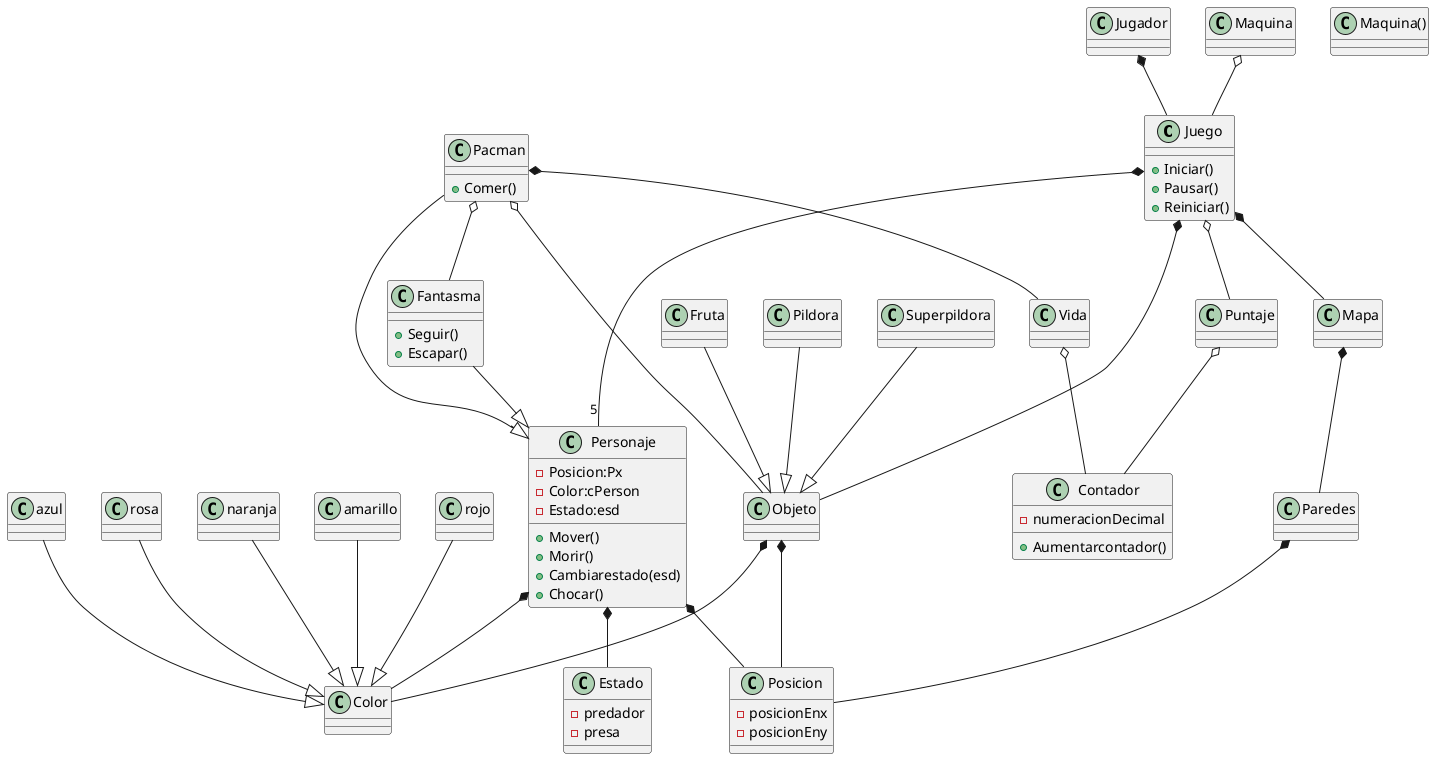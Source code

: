 @startuml Pacman
class Juego {
+Iniciar()
+Pausar()
+Reiniciar()
}
class Color{}
class amarillo{}
class rojo{}
class azul{}
class rosa{}
class naranja{}
class Personaje{
+Mover()
+Morir()
+Cambiarestado(esd)
+Chocar()
-Posicion:Px
-Color:cPerson
-Estado:esd
}
class Fantasma{
+Seguir()
+Escapar()
}
class Pacman{
+Comer()
}
class Contador{
+Aumentarcontador()
-numeracionDecimal
}
class Puntaje{}
class Vida{}
class Objeto{}
class Pildora{}
class Superpildora{}
class Fruta{}
class Mapa{}
class Paredes {
}
class Posicion{
-posicionEnx
-posicionEny
}
class Estado{
-predador
-presa
}
class Jugador{}
class Maquina()
Juego o--Puntaje
Juego *-- Mapa
Mapa *-- Paredes
Juego  *-- "5" Personaje 
Juego *--Objeto
Puntaje o--Contador
Vida o--Contador
Objeto *--Color
Personaje *--Color
Pacman --|>Personaje
Pacman o--Objeto
Pacman o--Fantasma
Pacman *--Vida
Pildora --|>Objeto
Fruta--|>Objeto
Superpildora--|>Objeto
Fantasma --|>Personaje
Personaje *-- Posicion
Paredes *-- Posicion
Objeto *-- Posicion
Maquina o-- Juego
Jugador *-- Juego
amarillo --|> Color
rojo --|> Color
azul --|> Color
rosa --|> Color
naranja --|> Color
Personaje *-- Estado

@enduml